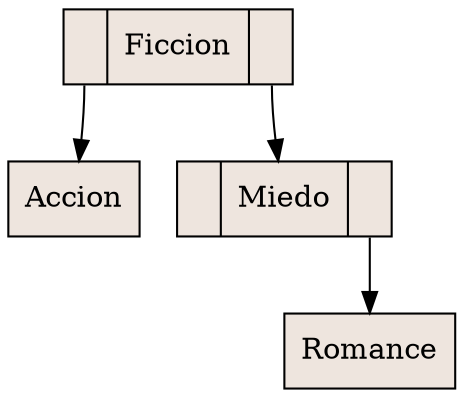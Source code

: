 digraph grafica{
rankdir=TB;
node [shape = record, style=filled, fillcolor=seashell2];
nodo1311053135 [ label ="<C0>|Ficcion|<C1>"];
nodo118352462 [ label ="Accion"];
nodo1311053135:C0->nodo118352462
nodo1550089733 [ label ="<C0>|Miedo|<C1>"];
nodo865113938 [ label ="Romance"];
nodo1550089733:C1->nodo865113938
nodo1311053135:C1->nodo1550089733
}
